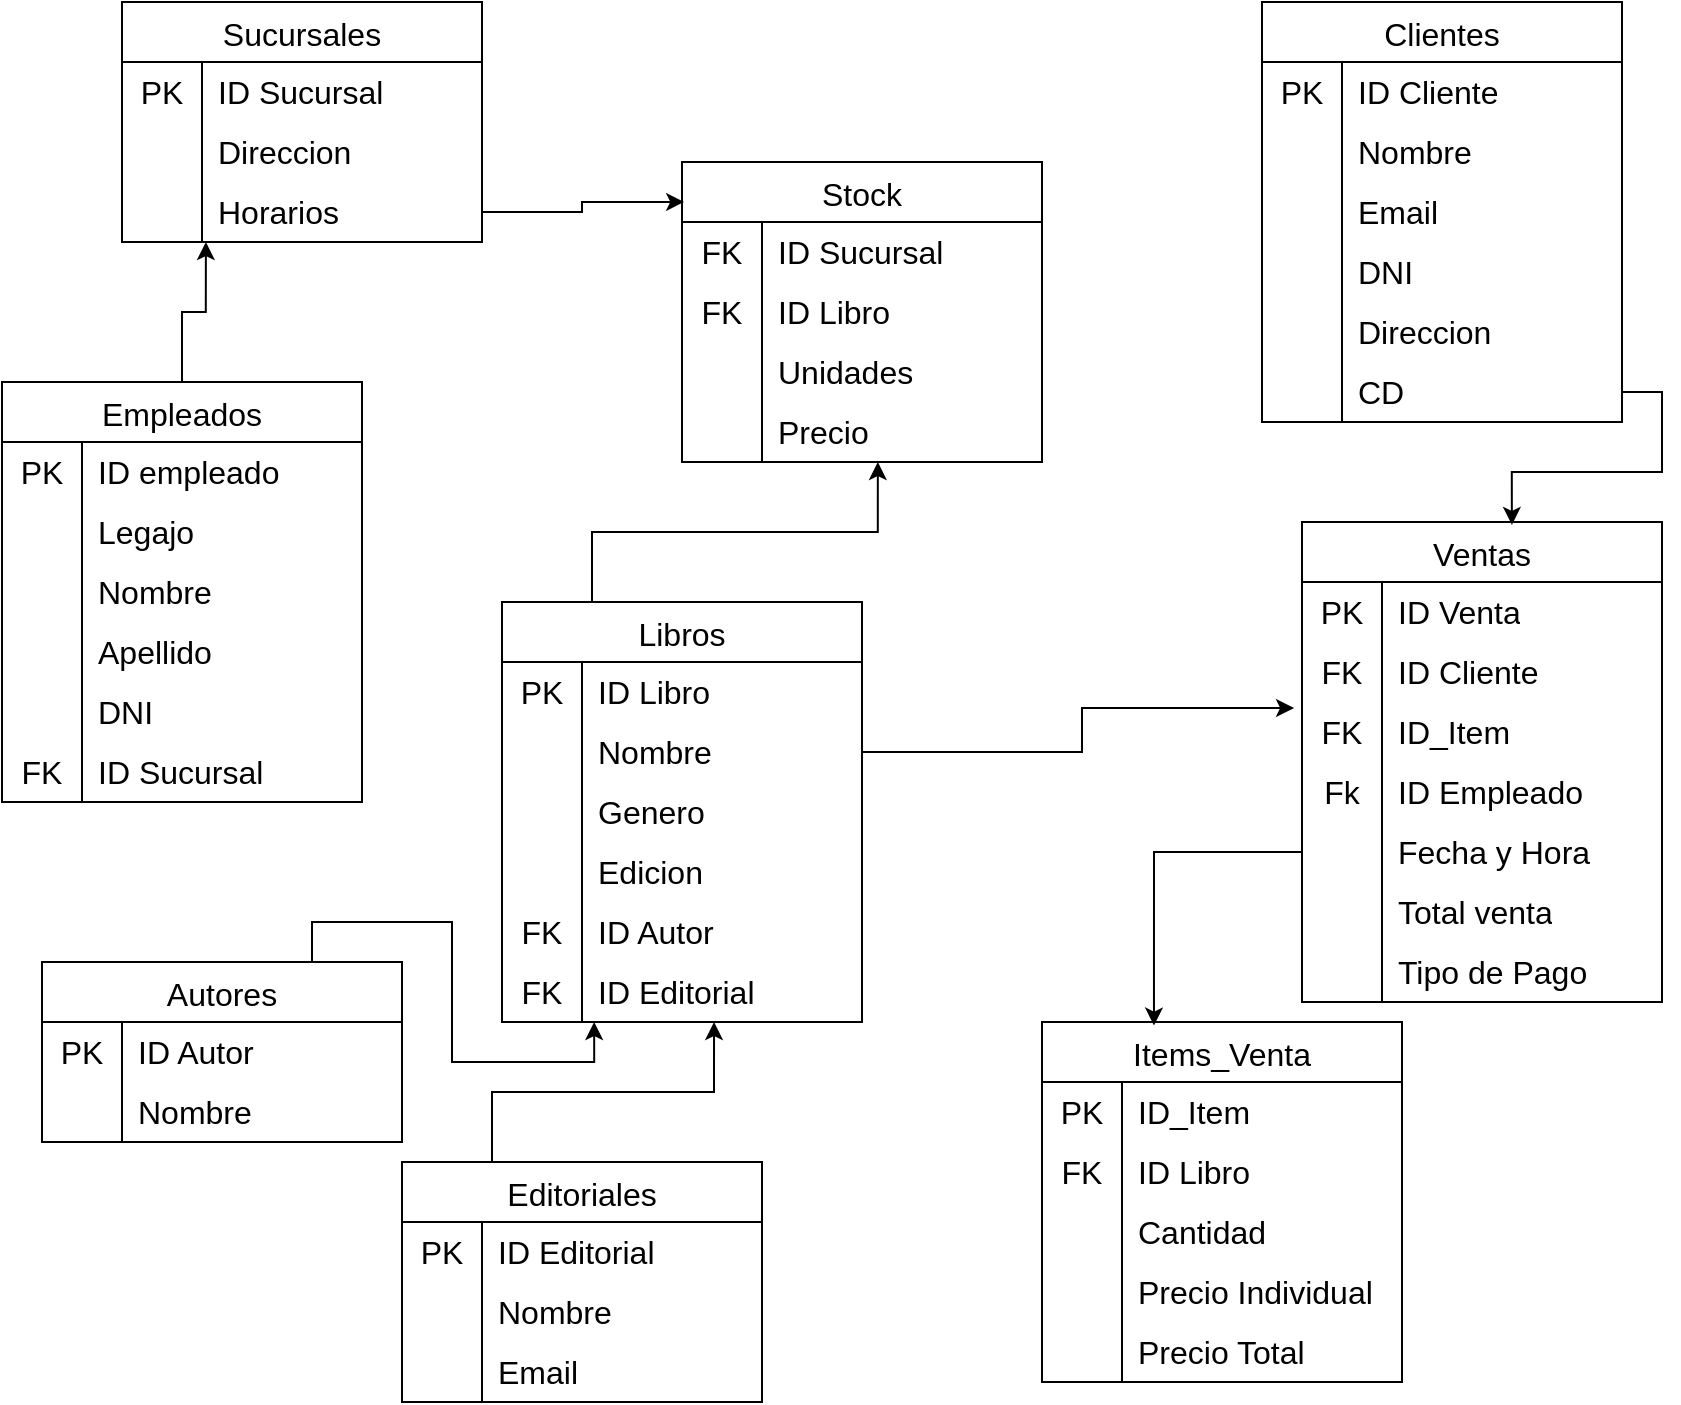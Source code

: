 <mxfile version="24.7.6">
  <diagram name="Page-1" id="b520641d-4fe3-3701-9064-5fc419738815">
    <mxGraphModel dx="1674" dy="780" grid="1" gridSize="10" guides="1" tooltips="1" connect="1" arrows="1" fold="1" page="1" pageScale="1" pageWidth="1100" pageHeight="850" background="none" math="0" shadow="0">
      <root>
        <mxCell id="0" />
        <mxCell id="1" parent="0" />
        <mxCell id="Os9z9U9OOhQdV9TGx-je-1" value="Sucursales" style="shape=table;startSize=30;container=1;collapsible=0;childLayout=tableLayout;fixedRows=1;rowLines=0;fontStyle=0;strokeColor=default;fontSize=16;" parent="1" vertex="1">
          <mxGeometry x="100" y="100" width="180" height="120" as="geometry" />
        </mxCell>
        <mxCell id="Os9z9U9OOhQdV9TGx-je-2" value="" style="shape=tableRow;horizontal=0;startSize=0;swimlaneHead=0;swimlaneBody=0;top=0;left=0;bottom=0;right=0;collapsible=0;dropTarget=0;fillColor=none;points=[[0,0.5],[1,0.5]];portConstraint=eastwest;strokeColor=inherit;fontSize=16;" parent="Os9z9U9OOhQdV9TGx-je-1" vertex="1">
          <mxGeometry y="30" width="180" height="30" as="geometry" />
        </mxCell>
        <mxCell id="Os9z9U9OOhQdV9TGx-je-3" value="PK" style="shape=partialRectangle;html=1;whiteSpace=wrap;connectable=0;fillColor=none;top=0;left=0;bottom=0;right=0;overflow=hidden;pointerEvents=1;strokeColor=inherit;fontSize=16;" parent="Os9z9U9OOhQdV9TGx-je-2" vertex="1">
          <mxGeometry width="40" height="30" as="geometry">
            <mxRectangle width="40" height="30" as="alternateBounds" />
          </mxGeometry>
        </mxCell>
        <mxCell id="Os9z9U9OOhQdV9TGx-je-4" value="ID Sucursal&lt;span style=&quot;white-space: pre;&quot;&gt;&#x9;&lt;/span&gt;" style="shape=partialRectangle;html=1;whiteSpace=wrap;connectable=0;fillColor=none;top=0;left=0;bottom=0;right=0;align=left;spacingLeft=6;overflow=hidden;strokeColor=inherit;fontSize=16;" parent="Os9z9U9OOhQdV9TGx-je-2" vertex="1">
          <mxGeometry x="40" width="140" height="30" as="geometry">
            <mxRectangle width="140" height="30" as="alternateBounds" />
          </mxGeometry>
        </mxCell>
        <mxCell id="Os9z9U9OOhQdV9TGx-je-5" value="" style="shape=tableRow;horizontal=0;startSize=0;swimlaneHead=0;swimlaneBody=0;top=0;left=0;bottom=0;right=0;collapsible=0;dropTarget=0;fillColor=none;points=[[0,0.5],[1,0.5]];portConstraint=eastwest;strokeColor=inherit;fontSize=16;" parent="Os9z9U9OOhQdV9TGx-je-1" vertex="1">
          <mxGeometry y="60" width="180" height="30" as="geometry" />
        </mxCell>
        <mxCell id="Os9z9U9OOhQdV9TGx-je-6" value="" style="shape=partialRectangle;html=1;whiteSpace=wrap;connectable=0;fillColor=none;top=0;left=0;bottom=0;right=0;overflow=hidden;strokeColor=inherit;fontSize=16;" parent="Os9z9U9OOhQdV9TGx-je-5" vertex="1">
          <mxGeometry width="40" height="30" as="geometry">
            <mxRectangle width="40" height="30" as="alternateBounds" />
          </mxGeometry>
        </mxCell>
        <mxCell id="Os9z9U9OOhQdV9TGx-je-7" value="Direccion&lt;span style=&quot;white-space: pre;&quot;&gt;&#x9;&lt;/span&gt;" style="shape=partialRectangle;html=1;whiteSpace=wrap;connectable=0;fillColor=none;top=0;left=0;bottom=0;right=0;align=left;spacingLeft=6;overflow=hidden;strokeColor=inherit;fontSize=16;" parent="Os9z9U9OOhQdV9TGx-je-5" vertex="1">
          <mxGeometry x="40" width="140" height="30" as="geometry">
            <mxRectangle width="140" height="30" as="alternateBounds" />
          </mxGeometry>
        </mxCell>
        <mxCell id="Os9z9U9OOhQdV9TGx-je-8" value="" style="shape=tableRow;horizontal=0;startSize=0;swimlaneHead=0;swimlaneBody=0;top=0;left=0;bottom=0;right=0;collapsible=0;dropTarget=0;fillColor=none;points=[[0,0.5],[1,0.5]];portConstraint=eastwest;strokeColor=inherit;fontSize=16;" parent="Os9z9U9OOhQdV9TGx-je-1" vertex="1">
          <mxGeometry y="90" width="180" height="30" as="geometry" />
        </mxCell>
        <mxCell id="Os9z9U9OOhQdV9TGx-je-9" value="" style="shape=partialRectangle;html=1;whiteSpace=wrap;connectable=0;fillColor=none;top=0;left=0;bottom=0;right=0;overflow=hidden;strokeColor=inherit;fontSize=16;" parent="Os9z9U9OOhQdV9TGx-je-8" vertex="1">
          <mxGeometry width="40" height="30" as="geometry">
            <mxRectangle width="40" height="30" as="alternateBounds" />
          </mxGeometry>
        </mxCell>
        <mxCell id="Os9z9U9OOhQdV9TGx-je-10" value="Horarios" style="shape=partialRectangle;html=1;whiteSpace=wrap;connectable=0;fillColor=none;top=0;left=0;bottom=0;right=0;align=left;spacingLeft=6;overflow=hidden;strokeColor=inherit;fontSize=16;" parent="Os9z9U9OOhQdV9TGx-je-8" vertex="1">
          <mxGeometry x="40" width="140" height="30" as="geometry">
            <mxRectangle width="140" height="30" as="alternateBounds" />
          </mxGeometry>
        </mxCell>
        <mxCell id="Os9z9U9OOhQdV9TGx-je-63" value="Empleados" style="shape=table;startSize=30;container=1;collapsible=0;childLayout=tableLayout;fixedRows=1;rowLines=0;fontStyle=0;strokeColor=default;fontSize=16;" parent="1" vertex="1">
          <mxGeometry x="40" y="290" width="180" height="210" as="geometry" />
        </mxCell>
        <mxCell id="Os9z9U9OOhQdV9TGx-je-64" value="" style="shape=tableRow;horizontal=0;startSize=0;swimlaneHead=0;swimlaneBody=0;top=0;left=0;bottom=0;right=0;collapsible=0;dropTarget=0;fillColor=none;points=[[0,0.5],[1,0.5]];portConstraint=eastwest;strokeColor=inherit;fontSize=16;" parent="Os9z9U9OOhQdV9TGx-je-63" vertex="1">
          <mxGeometry y="30" width="180" height="30" as="geometry" />
        </mxCell>
        <mxCell id="Os9z9U9OOhQdV9TGx-je-65" value="PK" style="shape=partialRectangle;html=1;whiteSpace=wrap;connectable=0;fillColor=none;top=0;left=0;bottom=0;right=0;overflow=hidden;pointerEvents=1;strokeColor=inherit;fontSize=16;" parent="Os9z9U9OOhQdV9TGx-je-64" vertex="1">
          <mxGeometry width="40" height="30" as="geometry">
            <mxRectangle width="40" height="30" as="alternateBounds" />
          </mxGeometry>
        </mxCell>
        <mxCell id="Os9z9U9OOhQdV9TGx-je-66" value="ID empleado" style="shape=partialRectangle;html=1;whiteSpace=wrap;connectable=0;fillColor=none;top=0;left=0;bottom=0;right=0;align=left;spacingLeft=6;overflow=hidden;strokeColor=inherit;fontSize=16;" parent="Os9z9U9OOhQdV9TGx-je-64" vertex="1">
          <mxGeometry x="40" width="140" height="30" as="geometry">
            <mxRectangle width="140" height="30" as="alternateBounds" />
          </mxGeometry>
        </mxCell>
        <mxCell id="Os9z9U9OOhQdV9TGx-je-67" value="" style="shape=tableRow;horizontal=0;startSize=0;swimlaneHead=0;swimlaneBody=0;top=0;left=0;bottom=0;right=0;collapsible=0;dropTarget=0;fillColor=none;points=[[0,0.5],[1,0.5]];portConstraint=eastwest;strokeColor=inherit;fontSize=16;" parent="Os9z9U9OOhQdV9TGx-je-63" vertex="1">
          <mxGeometry y="60" width="180" height="30" as="geometry" />
        </mxCell>
        <mxCell id="Os9z9U9OOhQdV9TGx-je-68" value="" style="shape=partialRectangle;html=1;whiteSpace=wrap;connectable=0;fillColor=none;top=0;left=0;bottom=0;right=0;overflow=hidden;strokeColor=inherit;fontSize=16;" parent="Os9z9U9OOhQdV9TGx-je-67" vertex="1">
          <mxGeometry width="40" height="30" as="geometry">
            <mxRectangle width="40" height="30" as="alternateBounds" />
          </mxGeometry>
        </mxCell>
        <mxCell id="Os9z9U9OOhQdV9TGx-je-69" value="Legajo&lt;span style=&quot;white-space: pre;&quot;&gt;&#x9;&lt;/span&gt;" style="shape=partialRectangle;html=1;whiteSpace=wrap;connectable=0;fillColor=none;top=0;left=0;bottom=0;right=0;align=left;spacingLeft=6;overflow=hidden;strokeColor=inherit;fontSize=16;" parent="Os9z9U9OOhQdV9TGx-je-67" vertex="1">
          <mxGeometry x="40" width="140" height="30" as="geometry">
            <mxRectangle width="140" height="30" as="alternateBounds" />
          </mxGeometry>
        </mxCell>
        <mxCell id="Os9z9U9OOhQdV9TGx-je-70" value="" style="shape=tableRow;horizontal=0;startSize=0;swimlaneHead=0;swimlaneBody=0;top=0;left=0;bottom=0;right=0;collapsible=0;dropTarget=0;fillColor=none;points=[[0,0.5],[1,0.5]];portConstraint=eastwest;strokeColor=inherit;fontSize=16;" parent="Os9z9U9OOhQdV9TGx-je-63" vertex="1">
          <mxGeometry y="90" width="180" height="30" as="geometry" />
        </mxCell>
        <mxCell id="Os9z9U9OOhQdV9TGx-je-71" value="" style="shape=partialRectangle;html=1;whiteSpace=wrap;connectable=0;fillColor=none;top=0;left=0;bottom=0;right=0;overflow=hidden;strokeColor=inherit;fontSize=16;" parent="Os9z9U9OOhQdV9TGx-je-70" vertex="1">
          <mxGeometry width="40" height="30" as="geometry">
            <mxRectangle width="40" height="30" as="alternateBounds" />
          </mxGeometry>
        </mxCell>
        <mxCell id="Os9z9U9OOhQdV9TGx-je-72" value="Nombre&amp;nbsp;" style="shape=partialRectangle;html=1;whiteSpace=wrap;connectable=0;fillColor=none;top=0;left=0;bottom=0;right=0;align=left;spacingLeft=6;overflow=hidden;strokeColor=inherit;fontSize=16;" parent="Os9z9U9OOhQdV9TGx-je-70" vertex="1">
          <mxGeometry x="40" width="140" height="30" as="geometry">
            <mxRectangle width="140" height="30" as="alternateBounds" />
          </mxGeometry>
        </mxCell>
        <mxCell id="Os9z9U9OOhQdV9TGx-je-73" value="" style="shape=tableRow;horizontal=0;startSize=0;swimlaneHead=0;swimlaneBody=0;top=0;left=0;bottom=0;right=0;collapsible=0;dropTarget=0;fillColor=none;points=[[0,0.5],[1,0.5]];portConstraint=eastwest;strokeColor=inherit;fontSize=16;" parent="Os9z9U9OOhQdV9TGx-je-63" vertex="1">
          <mxGeometry y="120" width="180" height="30" as="geometry" />
        </mxCell>
        <mxCell id="Os9z9U9OOhQdV9TGx-je-74" value="" style="shape=partialRectangle;html=1;whiteSpace=wrap;connectable=0;fillColor=none;top=0;left=0;bottom=0;right=0;overflow=hidden;strokeColor=inherit;fontSize=16;" parent="Os9z9U9OOhQdV9TGx-je-73" vertex="1">
          <mxGeometry width="40" height="30" as="geometry">
            <mxRectangle width="40" height="30" as="alternateBounds" />
          </mxGeometry>
        </mxCell>
        <mxCell id="Os9z9U9OOhQdV9TGx-je-75" value="Apellido" style="shape=partialRectangle;html=1;whiteSpace=wrap;connectable=0;fillColor=none;top=0;left=0;bottom=0;right=0;align=left;spacingLeft=6;overflow=hidden;strokeColor=inherit;fontSize=16;" parent="Os9z9U9OOhQdV9TGx-je-73" vertex="1">
          <mxGeometry x="40" width="140" height="30" as="geometry">
            <mxRectangle width="140" height="30" as="alternateBounds" />
          </mxGeometry>
        </mxCell>
        <mxCell id="Os9z9U9OOhQdV9TGx-je-76" value="" style="shape=tableRow;horizontal=0;startSize=0;swimlaneHead=0;swimlaneBody=0;top=0;left=0;bottom=0;right=0;collapsible=0;dropTarget=0;fillColor=none;points=[[0,0.5],[1,0.5]];portConstraint=eastwest;strokeColor=inherit;fontSize=16;" parent="Os9z9U9OOhQdV9TGx-je-63" vertex="1">
          <mxGeometry y="150" width="180" height="30" as="geometry" />
        </mxCell>
        <mxCell id="Os9z9U9OOhQdV9TGx-je-77" value="" style="shape=partialRectangle;html=1;whiteSpace=wrap;connectable=0;fillColor=none;top=0;left=0;bottom=0;right=0;overflow=hidden;strokeColor=inherit;fontSize=16;" parent="Os9z9U9OOhQdV9TGx-je-76" vertex="1">
          <mxGeometry width="40" height="30" as="geometry">
            <mxRectangle width="40" height="30" as="alternateBounds" />
          </mxGeometry>
        </mxCell>
        <mxCell id="Os9z9U9OOhQdV9TGx-je-78" value="DNI&lt;span style=&quot;white-space: pre;&quot;&gt;&#x9;&lt;/span&gt;" style="shape=partialRectangle;html=1;whiteSpace=wrap;connectable=0;fillColor=none;top=0;left=0;bottom=0;right=0;align=left;spacingLeft=6;overflow=hidden;strokeColor=inherit;fontSize=16;" parent="Os9z9U9OOhQdV9TGx-je-76" vertex="1">
          <mxGeometry x="40" width="140" height="30" as="geometry">
            <mxRectangle width="140" height="30" as="alternateBounds" />
          </mxGeometry>
        </mxCell>
        <mxCell id="Os9z9U9OOhQdV9TGx-je-79" value="" style="shape=tableRow;horizontal=0;startSize=0;swimlaneHead=0;swimlaneBody=0;top=0;left=0;bottom=0;right=0;collapsible=0;dropTarget=0;fillColor=none;points=[[0,0.5],[1,0.5]];portConstraint=eastwest;strokeColor=inherit;fontSize=16;" parent="Os9z9U9OOhQdV9TGx-je-63" vertex="1">
          <mxGeometry y="180" width="180" height="30" as="geometry" />
        </mxCell>
        <mxCell id="Os9z9U9OOhQdV9TGx-je-80" value="FK" style="shape=partialRectangle;html=1;whiteSpace=wrap;connectable=0;fillColor=none;top=0;left=0;bottom=0;right=0;overflow=hidden;strokeColor=inherit;fontSize=16;" parent="Os9z9U9OOhQdV9TGx-je-79" vertex="1">
          <mxGeometry width="40" height="30" as="geometry">
            <mxRectangle width="40" height="30" as="alternateBounds" />
          </mxGeometry>
        </mxCell>
        <mxCell id="Os9z9U9OOhQdV9TGx-je-81" value="ID Sucursal" style="shape=partialRectangle;html=1;whiteSpace=wrap;connectable=0;fillColor=none;top=0;left=0;bottom=0;right=0;align=left;spacingLeft=6;overflow=hidden;strokeColor=inherit;fontSize=16;" parent="Os9z9U9OOhQdV9TGx-je-79" vertex="1">
          <mxGeometry x="40" width="140" height="30" as="geometry">
            <mxRectangle width="140" height="30" as="alternateBounds" />
          </mxGeometry>
        </mxCell>
        <mxCell id="Os9z9U9OOhQdV9TGx-je-95" value="Libros" style="shape=table;startSize=30;container=1;collapsible=0;childLayout=tableLayout;fixedRows=1;rowLines=0;fontStyle=0;strokeColor=default;fontSize=16;" parent="1" vertex="1">
          <mxGeometry x="290" y="400" width="180" height="210" as="geometry" />
        </mxCell>
        <mxCell id="Os9z9U9OOhQdV9TGx-je-96" value="" style="shape=tableRow;horizontal=0;startSize=0;swimlaneHead=0;swimlaneBody=0;top=0;left=0;bottom=0;right=0;collapsible=0;dropTarget=0;fillColor=none;points=[[0,0.5],[1,0.5]];portConstraint=eastwest;strokeColor=inherit;fontSize=16;" parent="Os9z9U9OOhQdV9TGx-je-95" vertex="1">
          <mxGeometry y="30" width="180" height="30" as="geometry" />
        </mxCell>
        <mxCell id="Os9z9U9OOhQdV9TGx-je-97" value="PK" style="shape=partialRectangle;html=1;whiteSpace=wrap;connectable=0;fillColor=none;top=0;left=0;bottom=0;right=0;overflow=hidden;pointerEvents=1;strokeColor=inherit;fontSize=16;" parent="Os9z9U9OOhQdV9TGx-je-96" vertex="1">
          <mxGeometry width="40" height="30" as="geometry">
            <mxRectangle width="40" height="30" as="alternateBounds" />
          </mxGeometry>
        </mxCell>
        <mxCell id="Os9z9U9OOhQdV9TGx-je-98" value="ID Libro&lt;span style=&quot;white-space: pre;&quot;&gt;&#x9;&lt;/span&gt;" style="shape=partialRectangle;html=1;whiteSpace=wrap;connectable=0;fillColor=none;top=0;left=0;bottom=0;right=0;align=left;spacingLeft=6;overflow=hidden;strokeColor=inherit;fontSize=16;" parent="Os9z9U9OOhQdV9TGx-je-96" vertex="1">
          <mxGeometry x="40" width="140" height="30" as="geometry">
            <mxRectangle width="140" height="30" as="alternateBounds" />
          </mxGeometry>
        </mxCell>
        <mxCell id="Os9z9U9OOhQdV9TGx-je-99" value="" style="shape=tableRow;horizontal=0;startSize=0;swimlaneHead=0;swimlaneBody=0;top=0;left=0;bottom=0;right=0;collapsible=0;dropTarget=0;fillColor=none;points=[[0,0.5],[1,0.5]];portConstraint=eastwest;strokeColor=inherit;fontSize=16;" parent="Os9z9U9OOhQdV9TGx-je-95" vertex="1">
          <mxGeometry y="60" width="180" height="30" as="geometry" />
        </mxCell>
        <mxCell id="Os9z9U9OOhQdV9TGx-je-100" value="" style="shape=partialRectangle;html=1;whiteSpace=wrap;connectable=0;fillColor=none;top=0;left=0;bottom=0;right=0;overflow=hidden;strokeColor=inherit;fontSize=16;" parent="Os9z9U9OOhQdV9TGx-je-99" vertex="1">
          <mxGeometry width="40" height="30" as="geometry">
            <mxRectangle width="40" height="30" as="alternateBounds" />
          </mxGeometry>
        </mxCell>
        <mxCell id="Os9z9U9OOhQdV9TGx-je-101" value="Nombre" style="shape=partialRectangle;html=1;whiteSpace=wrap;connectable=0;fillColor=none;top=0;left=0;bottom=0;right=0;align=left;spacingLeft=6;overflow=hidden;strokeColor=inherit;fontSize=16;" parent="Os9z9U9OOhQdV9TGx-je-99" vertex="1">
          <mxGeometry x="40" width="140" height="30" as="geometry">
            <mxRectangle width="140" height="30" as="alternateBounds" />
          </mxGeometry>
        </mxCell>
        <mxCell id="Os9z9U9OOhQdV9TGx-je-102" value="" style="shape=tableRow;horizontal=0;startSize=0;swimlaneHead=0;swimlaneBody=0;top=0;left=0;bottom=0;right=0;collapsible=0;dropTarget=0;fillColor=none;points=[[0,0.5],[1,0.5]];portConstraint=eastwest;strokeColor=inherit;fontSize=16;" parent="Os9z9U9OOhQdV9TGx-je-95" vertex="1">
          <mxGeometry y="90" width="180" height="30" as="geometry" />
        </mxCell>
        <mxCell id="Os9z9U9OOhQdV9TGx-je-103" value="" style="shape=partialRectangle;html=1;whiteSpace=wrap;connectable=0;fillColor=none;top=0;left=0;bottom=0;right=0;overflow=hidden;strokeColor=inherit;fontSize=16;" parent="Os9z9U9OOhQdV9TGx-je-102" vertex="1">
          <mxGeometry width="40" height="30" as="geometry">
            <mxRectangle width="40" height="30" as="alternateBounds" />
          </mxGeometry>
        </mxCell>
        <mxCell id="Os9z9U9OOhQdV9TGx-je-104" value="Genero" style="shape=partialRectangle;html=1;whiteSpace=wrap;connectable=0;fillColor=none;top=0;left=0;bottom=0;right=0;align=left;spacingLeft=6;overflow=hidden;strokeColor=inherit;fontSize=16;" parent="Os9z9U9OOhQdV9TGx-je-102" vertex="1">
          <mxGeometry x="40" width="140" height="30" as="geometry">
            <mxRectangle width="140" height="30" as="alternateBounds" />
          </mxGeometry>
        </mxCell>
        <mxCell id="Os9z9U9OOhQdV9TGx-je-115" value="" style="shape=tableRow;horizontal=0;startSize=0;swimlaneHead=0;swimlaneBody=0;top=0;left=0;bottom=0;right=0;collapsible=0;dropTarget=0;fillColor=none;points=[[0,0.5],[1,0.5]];portConstraint=eastwest;strokeColor=inherit;fontSize=16;" parent="Os9z9U9OOhQdV9TGx-je-95" vertex="1">
          <mxGeometry y="120" width="180" height="30" as="geometry" />
        </mxCell>
        <mxCell id="Os9z9U9OOhQdV9TGx-je-116" value="" style="shape=partialRectangle;html=1;whiteSpace=wrap;connectable=0;fillColor=none;top=0;left=0;bottom=0;right=0;overflow=hidden;strokeColor=inherit;fontSize=16;" parent="Os9z9U9OOhQdV9TGx-je-115" vertex="1">
          <mxGeometry width="40" height="30" as="geometry">
            <mxRectangle width="40" height="30" as="alternateBounds" />
          </mxGeometry>
        </mxCell>
        <mxCell id="Os9z9U9OOhQdV9TGx-je-117" value="Edicion" style="shape=partialRectangle;html=1;whiteSpace=wrap;connectable=0;fillColor=none;top=0;left=0;bottom=0;right=0;align=left;spacingLeft=6;overflow=hidden;strokeColor=inherit;fontSize=16;" parent="Os9z9U9OOhQdV9TGx-je-115" vertex="1">
          <mxGeometry x="40" width="140" height="30" as="geometry">
            <mxRectangle width="140" height="30" as="alternateBounds" />
          </mxGeometry>
        </mxCell>
        <mxCell id="Os9z9U9OOhQdV9TGx-je-118" value="" style="shape=tableRow;horizontal=0;startSize=0;swimlaneHead=0;swimlaneBody=0;top=0;left=0;bottom=0;right=0;collapsible=0;dropTarget=0;fillColor=none;points=[[0,0.5],[1,0.5]];portConstraint=eastwest;strokeColor=inherit;fontSize=16;" parent="Os9z9U9OOhQdV9TGx-je-95" vertex="1">
          <mxGeometry y="150" width="180" height="30" as="geometry" />
        </mxCell>
        <mxCell id="Os9z9U9OOhQdV9TGx-je-119" value="FK" style="shape=partialRectangle;html=1;whiteSpace=wrap;connectable=0;fillColor=none;top=0;left=0;bottom=0;right=0;overflow=hidden;strokeColor=inherit;fontSize=16;" parent="Os9z9U9OOhQdV9TGx-je-118" vertex="1">
          <mxGeometry width="40" height="30" as="geometry">
            <mxRectangle width="40" height="30" as="alternateBounds" />
          </mxGeometry>
        </mxCell>
        <mxCell id="Os9z9U9OOhQdV9TGx-je-120" value="ID Autor" style="shape=partialRectangle;html=1;whiteSpace=wrap;connectable=0;fillColor=none;top=0;left=0;bottom=0;right=0;align=left;spacingLeft=6;overflow=hidden;strokeColor=inherit;fontSize=16;" parent="Os9z9U9OOhQdV9TGx-je-118" vertex="1">
          <mxGeometry x="40" width="140" height="30" as="geometry">
            <mxRectangle width="140" height="30" as="alternateBounds" />
          </mxGeometry>
        </mxCell>
        <mxCell id="Os9z9U9OOhQdV9TGx-je-121" value="" style="shape=tableRow;horizontal=0;startSize=0;swimlaneHead=0;swimlaneBody=0;top=0;left=0;bottom=0;right=0;collapsible=0;dropTarget=0;fillColor=none;points=[[0,0.5],[1,0.5]];portConstraint=eastwest;strokeColor=inherit;fontSize=16;" parent="Os9z9U9OOhQdV9TGx-je-95" vertex="1">
          <mxGeometry y="180" width="180" height="30" as="geometry" />
        </mxCell>
        <mxCell id="Os9z9U9OOhQdV9TGx-je-122" value="FK" style="shape=partialRectangle;html=1;whiteSpace=wrap;connectable=0;fillColor=none;top=0;left=0;bottom=0;right=0;overflow=hidden;strokeColor=inherit;fontSize=16;" parent="Os9z9U9OOhQdV9TGx-je-121" vertex="1">
          <mxGeometry width="40" height="30" as="geometry">
            <mxRectangle width="40" height="30" as="alternateBounds" />
          </mxGeometry>
        </mxCell>
        <mxCell id="Os9z9U9OOhQdV9TGx-je-123" value="ID Editorial" style="shape=partialRectangle;html=1;whiteSpace=wrap;connectable=0;fillColor=none;top=0;left=0;bottom=0;right=0;align=left;spacingLeft=6;overflow=hidden;strokeColor=inherit;fontSize=16;" parent="Os9z9U9OOhQdV9TGx-je-121" vertex="1">
          <mxGeometry x="40" width="140" height="30" as="geometry">
            <mxRectangle width="140" height="30" as="alternateBounds" />
          </mxGeometry>
        </mxCell>
        <mxCell id="Os9z9U9OOhQdV9TGx-je-124" value="Stock" style="shape=table;startSize=30;container=1;collapsible=0;childLayout=tableLayout;fixedRows=1;rowLines=0;fontStyle=0;strokeColor=default;fontSize=16;" parent="1" vertex="1">
          <mxGeometry x="380" y="180" width="180" height="150" as="geometry" />
        </mxCell>
        <mxCell id="Os9z9U9OOhQdV9TGx-je-125" value="" style="shape=tableRow;horizontal=0;startSize=0;swimlaneHead=0;swimlaneBody=0;top=0;left=0;bottom=0;right=0;collapsible=0;dropTarget=0;fillColor=none;points=[[0,0.5],[1,0.5]];portConstraint=eastwest;strokeColor=inherit;fontSize=16;" parent="Os9z9U9OOhQdV9TGx-je-124" vertex="1">
          <mxGeometry y="30" width="180" height="30" as="geometry" />
        </mxCell>
        <mxCell id="Os9z9U9OOhQdV9TGx-je-126" value="FK" style="shape=partialRectangle;html=1;whiteSpace=wrap;connectable=0;fillColor=none;top=0;left=0;bottom=0;right=0;overflow=hidden;pointerEvents=1;strokeColor=inherit;fontSize=16;" parent="Os9z9U9OOhQdV9TGx-je-125" vertex="1">
          <mxGeometry width="40" height="30" as="geometry">
            <mxRectangle width="40" height="30" as="alternateBounds" />
          </mxGeometry>
        </mxCell>
        <mxCell id="Os9z9U9OOhQdV9TGx-je-127" value="ID Sucursal" style="shape=partialRectangle;html=1;whiteSpace=wrap;connectable=0;fillColor=none;top=0;left=0;bottom=0;right=0;align=left;spacingLeft=6;overflow=hidden;strokeColor=inherit;fontSize=16;" parent="Os9z9U9OOhQdV9TGx-je-125" vertex="1">
          <mxGeometry x="40" width="140" height="30" as="geometry">
            <mxRectangle width="140" height="30" as="alternateBounds" />
          </mxGeometry>
        </mxCell>
        <mxCell id="Os9z9U9OOhQdV9TGx-je-128" value="" style="shape=tableRow;horizontal=0;startSize=0;swimlaneHead=0;swimlaneBody=0;top=0;left=0;bottom=0;right=0;collapsible=0;dropTarget=0;fillColor=none;points=[[0,0.5],[1,0.5]];portConstraint=eastwest;strokeColor=inherit;fontSize=16;" parent="Os9z9U9OOhQdV9TGx-je-124" vertex="1">
          <mxGeometry y="60" width="180" height="30" as="geometry" />
        </mxCell>
        <mxCell id="Os9z9U9OOhQdV9TGx-je-129" value="FK" style="shape=partialRectangle;html=1;whiteSpace=wrap;connectable=0;fillColor=none;top=0;left=0;bottom=0;right=0;overflow=hidden;strokeColor=inherit;fontSize=16;" parent="Os9z9U9OOhQdV9TGx-je-128" vertex="1">
          <mxGeometry width="40" height="30" as="geometry">
            <mxRectangle width="40" height="30" as="alternateBounds" />
          </mxGeometry>
        </mxCell>
        <mxCell id="Os9z9U9OOhQdV9TGx-je-130" value="ID Libro" style="shape=partialRectangle;html=1;whiteSpace=wrap;connectable=0;fillColor=none;top=0;left=0;bottom=0;right=0;align=left;spacingLeft=6;overflow=hidden;strokeColor=inherit;fontSize=16;" parent="Os9z9U9OOhQdV9TGx-je-128" vertex="1">
          <mxGeometry x="40" width="140" height="30" as="geometry">
            <mxRectangle width="140" height="30" as="alternateBounds" />
          </mxGeometry>
        </mxCell>
        <mxCell id="Os9z9U9OOhQdV9TGx-je-131" value="" style="shape=tableRow;horizontal=0;startSize=0;swimlaneHead=0;swimlaneBody=0;top=0;left=0;bottom=0;right=0;collapsible=0;dropTarget=0;fillColor=none;points=[[0,0.5],[1,0.5]];portConstraint=eastwest;strokeColor=inherit;fontSize=16;" parent="Os9z9U9OOhQdV9TGx-je-124" vertex="1">
          <mxGeometry y="90" width="180" height="30" as="geometry" />
        </mxCell>
        <mxCell id="Os9z9U9OOhQdV9TGx-je-132" value="" style="shape=partialRectangle;html=1;whiteSpace=wrap;connectable=0;fillColor=none;top=0;left=0;bottom=0;right=0;overflow=hidden;strokeColor=inherit;fontSize=16;" parent="Os9z9U9OOhQdV9TGx-je-131" vertex="1">
          <mxGeometry width="40" height="30" as="geometry">
            <mxRectangle width="40" height="30" as="alternateBounds" />
          </mxGeometry>
        </mxCell>
        <mxCell id="Os9z9U9OOhQdV9TGx-je-133" value="Unidades" style="shape=partialRectangle;html=1;whiteSpace=wrap;connectable=0;fillColor=none;top=0;left=0;bottom=0;right=0;align=left;spacingLeft=6;overflow=hidden;strokeColor=inherit;fontSize=16;" parent="Os9z9U9OOhQdV9TGx-je-131" vertex="1">
          <mxGeometry x="40" width="140" height="30" as="geometry">
            <mxRectangle width="140" height="30" as="alternateBounds" />
          </mxGeometry>
        </mxCell>
        <mxCell id="Os9z9U9OOhQdV9TGx-je-160" value="" style="shape=tableRow;horizontal=0;startSize=0;swimlaneHead=0;swimlaneBody=0;top=0;left=0;bottom=0;right=0;collapsible=0;dropTarget=0;fillColor=none;points=[[0,0.5],[1,0.5]];portConstraint=eastwest;strokeColor=inherit;fontSize=16;" parent="Os9z9U9OOhQdV9TGx-je-124" vertex="1">
          <mxGeometry y="120" width="180" height="30" as="geometry" />
        </mxCell>
        <mxCell id="Os9z9U9OOhQdV9TGx-je-161" value="" style="shape=partialRectangle;html=1;whiteSpace=wrap;connectable=0;fillColor=none;top=0;left=0;bottom=0;right=0;overflow=hidden;strokeColor=inherit;fontSize=16;" parent="Os9z9U9OOhQdV9TGx-je-160" vertex="1">
          <mxGeometry width="40" height="30" as="geometry">
            <mxRectangle width="40" height="30" as="alternateBounds" />
          </mxGeometry>
        </mxCell>
        <mxCell id="Os9z9U9OOhQdV9TGx-je-162" value="Precio" style="shape=partialRectangle;html=1;whiteSpace=wrap;connectable=0;fillColor=none;top=0;left=0;bottom=0;right=0;align=left;spacingLeft=6;overflow=hidden;strokeColor=inherit;fontSize=16;" parent="Os9z9U9OOhQdV9TGx-je-160" vertex="1">
          <mxGeometry x="40" width="140" height="30" as="geometry">
            <mxRectangle width="140" height="30" as="alternateBounds" />
          </mxGeometry>
        </mxCell>
        <mxCell id="Os9z9U9OOhQdV9TGx-je-245" style="edgeStyle=orthogonalEdgeStyle;rounded=0;orthogonalLoop=1;jettySize=auto;html=1;exitX=0.75;exitY=0;exitDx=0;exitDy=0;entryX=0.256;entryY=1;entryDx=0;entryDy=0;entryPerimeter=0;" parent="1" source="Os9z9U9OOhQdV9TGx-je-163" target="Os9z9U9OOhQdV9TGx-je-121" edge="1">
          <mxGeometry relative="1" as="geometry">
            <mxPoint x="460" y="630" as="targetPoint" />
          </mxGeometry>
        </mxCell>
        <mxCell id="Os9z9U9OOhQdV9TGx-je-163" value="Autores" style="shape=table;startSize=30;container=1;collapsible=0;childLayout=tableLayout;fixedRows=1;rowLines=0;fontStyle=0;strokeColor=default;fontSize=16;" parent="1" vertex="1">
          <mxGeometry x="60" y="580" width="180" height="90" as="geometry" />
        </mxCell>
        <mxCell id="Os9z9U9OOhQdV9TGx-je-164" value="" style="shape=tableRow;horizontal=0;startSize=0;swimlaneHead=0;swimlaneBody=0;top=0;left=0;bottom=0;right=0;collapsible=0;dropTarget=0;fillColor=none;points=[[0,0.5],[1,0.5]];portConstraint=eastwest;strokeColor=inherit;fontSize=16;" parent="Os9z9U9OOhQdV9TGx-je-163" vertex="1">
          <mxGeometry y="30" width="180" height="30" as="geometry" />
        </mxCell>
        <mxCell id="Os9z9U9OOhQdV9TGx-je-165" value="PK" style="shape=partialRectangle;html=1;whiteSpace=wrap;connectable=0;fillColor=none;top=0;left=0;bottom=0;right=0;overflow=hidden;pointerEvents=1;strokeColor=inherit;fontSize=16;" parent="Os9z9U9OOhQdV9TGx-je-164" vertex="1">
          <mxGeometry width="40" height="30" as="geometry">
            <mxRectangle width="40" height="30" as="alternateBounds" />
          </mxGeometry>
        </mxCell>
        <mxCell id="Os9z9U9OOhQdV9TGx-je-166" value="ID Autor" style="shape=partialRectangle;html=1;whiteSpace=wrap;connectable=0;fillColor=none;top=0;left=0;bottom=0;right=0;align=left;spacingLeft=6;overflow=hidden;strokeColor=inherit;fontSize=16;" parent="Os9z9U9OOhQdV9TGx-je-164" vertex="1">
          <mxGeometry x="40" width="140" height="30" as="geometry">
            <mxRectangle width="140" height="30" as="alternateBounds" />
          </mxGeometry>
        </mxCell>
        <mxCell id="Os9z9U9OOhQdV9TGx-je-167" value="" style="shape=tableRow;horizontal=0;startSize=0;swimlaneHead=0;swimlaneBody=0;top=0;left=0;bottom=0;right=0;collapsible=0;dropTarget=0;fillColor=none;points=[[0,0.5],[1,0.5]];portConstraint=eastwest;strokeColor=inherit;fontSize=16;" parent="Os9z9U9OOhQdV9TGx-je-163" vertex="1">
          <mxGeometry y="60" width="180" height="30" as="geometry" />
        </mxCell>
        <mxCell id="Os9z9U9OOhQdV9TGx-je-168" value="" style="shape=partialRectangle;html=1;whiteSpace=wrap;connectable=0;fillColor=none;top=0;left=0;bottom=0;right=0;overflow=hidden;strokeColor=inherit;fontSize=16;" parent="Os9z9U9OOhQdV9TGx-je-167" vertex="1">
          <mxGeometry width="40" height="30" as="geometry">
            <mxRectangle width="40" height="30" as="alternateBounds" />
          </mxGeometry>
        </mxCell>
        <mxCell id="Os9z9U9OOhQdV9TGx-je-169" value="Nombre" style="shape=partialRectangle;html=1;whiteSpace=wrap;connectable=0;fillColor=none;top=0;left=0;bottom=0;right=0;align=left;spacingLeft=6;overflow=hidden;strokeColor=inherit;fontSize=16;" parent="Os9z9U9OOhQdV9TGx-je-167" vertex="1">
          <mxGeometry x="40" width="140" height="30" as="geometry">
            <mxRectangle width="140" height="30" as="alternateBounds" />
          </mxGeometry>
        </mxCell>
        <mxCell id="Os9z9U9OOhQdV9TGx-je-246" style="edgeStyle=orthogonalEdgeStyle;rounded=0;orthogonalLoop=1;jettySize=auto;html=1;exitX=0.25;exitY=0;exitDx=0;exitDy=0;entryX=0.589;entryY=1;entryDx=0;entryDy=0;entryPerimeter=0;" parent="1" source="Os9z9U9OOhQdV9TGx-je-174" target="Os9z9U9OOhQdV9TGx-je-121" edge="1">
          <mxGeometry relative="1" as="geometry">
            <mxPoint x="540" y="630" as="targetPoint" />
          </mxGeometry>
        </mxCell>
        <mxCell id="Os9z9U9OOhQdV9TGx-je-174" value="Editoriales" style="shape=table;startSize=30;container=1;collapsible=0;childLayout=tableLayout;fixedRows=1;rowLines=0;fontStyle=0;strokeColor=default;fontSize=16;" parent="1" vertex="1">
          <mxGeometry x="240" y="680" width="180" height="120" as="geometry" />
        </mxCell>
        <mxCell id="Os9z9U9OOhQdV9TGx-je-175" value="" style="shape=tableRow;horizontal=0;startSize=0;swimlaneHead=0;swimlaneBody=0;top=0;left=0;bottom=0;right=0;collapsible=0;dropTarget=0;fillColor=none;points=[[0,0.5],[1,0.5]];portConstraint=eastwest;strokeColor=inherit;fontSize=16;" parent="Os9z9U9OOhQdV9TGx-je-174" vertex="1">
          <mxGeometry y="30" width="180" height="30" as="geometry" />
        </mxCell>
        <mxCell id="Os9z9U9OOhQdV9TGx-je-176" value="PK" style="shape=partialRectangle;html=1;whiteSpace=wrap;connectable=0;fillColor=none;top=0;left=0;bottom=0;right=0;overflow=hidden;pointerEvents=1;strokeColor=inherit;fontSize=16;" parent="Os9z9U9OOhQdV9TGx-je-175" vertex="1">
          <mxGeometry width="40" height="30" as="geometry">
            <mxRectangle width="40" height="30" as="alternateBounds" />
          </mxGeometry>
        </mxCell>
        <mxCell id="Os9z9U9OOhQdV9TGx-je-177" value="ID Editorial" style="shape=partialRectangle;html=1;whiteSpace=wrap;connectable=0;fillColor=none;top=0;left=0;bottom=0;right=0;align=left;spacingLeft=6;overflow=hidden;strokeColor=inherit;fontSize=16;" parent="Os9z9U9OOhQdV9TGx-je-175" vertex="1">
          <mxGeometry x="40" width="140" height="30" as="geometry">
            <mxRectangle width="140" height="30" as="alternateBounds" />
          </mxGeometry>
        </mxCell>
        <mxCell id="Os9z9U9OOhQdV9TGx-je-178" value="" style="shape=tableRow;horizontal=0;startSize=0;swimlaneHead=0;swimlaneBody=0;top=0;left=0;bottom=0;right=0;collapsible=0;dropTarget=0;fillColor=none;points=[[0,0.5],[1,0.5]];portConstraint=eastwest;strokeColor=inherit;fontSize=16;" parent="Os9z9U9OOhQdV9TGx-je-174" vertex="1">
          <mxGeometry y="60" width="180" height="30" as="geometry" />
        </mxCell>
        <mxCell id="Os9z9U9OOhQdV9TGx-je-179" value="" style="shape=partialRectangle;html=1;whiteSpace=wrap;connectable=0;fillColor=none;top=0;left=0;bottom=0;right=0;overflow=hidden;strokeColor=inherit;fontSize=16;" parent="Os9z9U9OOhQdV9TGx-je-178" vertex="1">
          <mxGeometry width="40" height="30" as="geometry">
            <mxRectangle width="40" height="30" as="alternateBounds" />
          </mxGeometry>
        </mxCell>
        <mxCell id="Os9z9U9OOhQdV9TGx-je-180" value="Nombre" style="shape=partialRectangle;html=1;whiteSpace=wrap;connectable=0;fillColor=none;top=0;left=0;bottom=0;right=0;align=left;spacingLeft=6;overflow=hidden;strokeColor=inherit;fontSize=16;" parent="Os9z9U9OOhQdV9TGx-je-178" vertex="1">
          <mxGeometry x="40" width="140" height="30" as="geometry">
            <mxRectangle width="140" height="30" as="alternateBounds" />
          </mxGeometry>
        </mxCell>
        <mxCell id="Os9z9U9OOhQdV9TGx-je-181" value="" style="shape=tableRow;horizontal=0;startSize=0;swimlaneHead=0;swimlaneBody=0;top=0;left=0;bottom=0;right=0;collapsible=0;dropTarget=0;fillColor=none;points=[[0,0.5],[1,0.5]];portConstraint=eastwest;strokeColor=inherit;fontSize=16;" parent="Os9z9U9OOhQdV9TGx-je-174" vertex="1">
          <mxGeometry y="90" width="180" height="30" as="geometry" />
        </mxCell>
        <mxCell id="Os9z9U9OOhQdV9TGx-je-182" value="" style="shape=partialRectangle;html=1;whiteSpace=wrap;connectable=0;fillColor=none;top=0;left=0;bottom=0;right=0;overflow=hidden;strokeColor=inherit;fontSize=16;" parent="Os9z9U9OOhQdV9TGx-je-181" vertex="1">
          <mxGeometry width="40" height="30" as="geometry">
            <mxRectangle width="40" height="30" as="alternateBounds" />
          </mxGeometry>
        </mxCell>
        <mxCell id="Os9z9U9OOhQdV9TGx-je-183" value="Email" style="shape=partialRectangle;html=1;whiteSpace=wrap;connectable=0;fillColor=none;top=0;left=0;bottom=0;right=0;align=left;spacingLeft=6;overflow=hidden;strokeColor=inherit;fontSize=16;" parent="Os9z9U9OOhQdV9TGx-je-181" vertex="1">
          <mxGeometry x="40" width="140" height="30" as="geometry">
            <mxRectangle width="140" height="30" as="alternateBounds" />
          </mxGeometry>
        </mxCell>
        <mxCell id="Os9z9U9OOhQdV9TGx-je-187" value="Clientes" style="shape=table;startSize=30;container=1;collapsible=0;childLayout=tableLayout;fixedRows=1;rowLines=0;fontStyle=0;strokeColor=default;fontSize=16;" parent="1" vertex="1">
          <mxGeometry x="670" y="100" width="180" height="210" as="geometry" />
        </mxCell>
        <mxCell id="Os9z9U9OOhQdV9TGx-je-188" value="" style="shape=tableRow;horizontal=0;startSize=0;swimlaneHead=0;swimlaneBody=0;top=0;left=0;bottom=0;right=0;collapsible=0;dropTarget=0;fillColor=none;points=[[0,0.5],[1,0.5]];portConstraint=eastwest;strokeColor=inherit;fontSize=16;" parent="Os9z9U9OOhQdV9TGx-je-187" vertex="1">
          <mxGeometry y="30" width="180" height="30" as="geometry" />
        </mxCell>
        <mxCell id="Os9z9U9OOhQdV9TGx-je-189" value="PK" style="shape=partialRectangle;html=1;whiteSpace=wrap;connectable=0;fillColor=none;top=0;left=0;bottom=0;right=0;overflow=hidden;pointerEvents=1;strokeColor=inherit;fontSize=16;" parent="Os9z9U9OOhQdV9TGx-je-188" vertex="1">
          <mxGeometry width="40" height="30" as="geometry">
            <mxRectangle width="40" height="30" as="alternateBounds" />
          </mxGeometry>
        </mxCell>
        <mxCell id="Os9z9U9OOhQdV9TGx-je-190" value="ID Cliente" style="shape=partialRectangle;html=1;whiteSpace=wrap;connectable=0;fillColor=none;top=0;left=0;bottom=0;right=0;align=left;spacingLeft=6;overflow=hidden;strokeColor=inherit;fontSize=16;" parent="Os9z9U9OOhQdV9TGx-je-188" vertex="1">
          <mxGeometry x="40" width="140" height="30" as="geometry">
            <mxRectangle width="140" height="30" as="alternateBounds" />
          </mxGeometry>
        </mxCell>
        <mxCell id="Os9z9U9OOhQdV9TGx-je-191" value="" style="shape=tableRow;horizontal=0;startSize=0;swimlaneHead=0;swimlaneBody=0;top=0;left=0;bottom=0;right=0;collapsible=0;dropTarget=0;fillColor=none;points=[[0,0.5],[1,0.5]];portConstraint=eastwest;strokeColor=inherit;fontSize=16;" parent="Os9z9U9OOhQdV9TGx-je-187" vertex="1">
          <mxGeometry y="60" width="180" height="30" as="geometry" />
        </mxCell>
        <mxCell id="Os9z9U9OOhQdV9TGx-je-192" value="" style="shape=partialRectangle;html=1;whiteSpace=wrap;connectable=0;fillColor=none;top=0;left=0;bottom=0;right=0;overflow=hidden;strokeColor=inherit;fontSize=16;" parent="Os9z9U9OOhQdV9TGx-je-191" vertex="1">
          <mxGeometry width="40" height="30" as="geometry">
            <mxRectangle width="40" height="30" as="alternateBounds" />
          </mxGeometry>
        </mxCell>
        <mxCell id="Os9z9U9OOhQdV9TGx-je-193" value="Nombre" style="shape=partialRectangle;html=1;whiteSpace=wrap;connectable=0;fillColor=none;top=0;left=0;bottom=0;right=0;align=left;spacingLeft=6;overflow=hidden;strokeColor=inherit;fontSize=16;" parent="Os9z9U9OOhQdV9TGx-je-191" vertex="1">
          <mxGeometry x="40" width="140" height="30" as="geometry">
            <mxRectangle width="140" height="30" as="alternateBounds" />
          </mxGeometry>
        </mxCell>
        <mxCell id="Os9z9U9OOhQdV9TGx-je-194" value="" style="shape=tableRow;horizontal=0;startSize=0;swimlaneHead=0;swimlaneBody=0;top=0;left=0;bottom=0;right=0;collapsible=0;dropTarget=0;fillColor=none;points=[[0,0.5],[1,0.5]];portConstraint=eastwest;strokeColor=inherit;fontSize=16;" parent="Os9z9U9OOhQdV9TGx-je-187" vertex="1">
          <mxGeometry y="90" width="180" height="30" as="geometry" />
        </mxCell>
        <mxCell id="Os9z9U9OOhQdV9TGx-je-195" value="" style="shape=partialRectangle;html=1;whiteSpace=wrap;connectable=0;fillColor=none;top=0;left=0;bottom=0;right=0;overflow=hidden;strokeColor=inherit;fontSize=16;" parent="Os9z9U9OOhQdV9TGx-je-194" vertex="1">
          <mxGeometry width="40" height="30" as="geometry">
            <mxRectangle width="40" height="30" as="alternateBounds" />
          </mxGeometry>
        </mxCell>
        <mxCell id="Os9z9U9OOhQdV9TGx-je-196" value="Email" style="shape=partialRectangle;html=1;whiteSpace=wrap;connectable=0;fillColor=none;top=0;left=0;bottom=0;right=0;align=left;spacingLeft=6;overflow=hidden;strokeColor=inherit;fontSize=16;" parent="Os9z9U9OOhQdV9TGx-je-194" vertex="1">
          <mxGeometry x="40" width="140" height="30" as="geometry">
            <mxRectangle width="140" height="30" as="alternateBounds" />
          </mxGeometry>
        </mxCell>
        <mxCell id="Os9z9U9OOhQdV9TGx-je-197" value="" style="shape=tableRow;horizontal=0;startSize=0;swimlaneHead=0;swimlaneBody=0;top=0;left=0;bottom=0;right=0;collapsible=0;dropTarget=0;fillColor=none;points=[[0,0.5],[1,0.5]];portConstraint=eastwest;strokeColor=inherit;fontSize=16;" parent="Os9z9U9OOhQdV9TGx-je-187" vertex="1">
          <mxGeometry y="120" width="180" height="30" as="geometry" />
        </mxCell>
        <mxCell id="Os9z9U9OOhQdV9TGx-je-198" value="" style="shape=partialRectangle;html=1;whiteSpace=wrap;connectable=0;fillColor=none;top=0;left=0;bottom=0;right=0;overflow=hidden;strokeColor=inherit;fontSize=16;" parent="Os9z9U9OOhQdV9TGx-je-197" vertex="1">
          <mxGeometry width="40" height="30" as="geometry">
            <mxRectangle width="40" height="30" as="alternateBounds" />
          </mxGeometry>
        </mxCell>
        <mxCell id="Os9z9U9OOhQdV9TGx-je-199" value="DNI" style="shape=partialRectangle;html=1;whiteSpace=wrap;connectable=0;fillColor=none;top=0;left=0;bottom=0;right=0;align=left;spacingLeft=6;overflow=hidden;strokeColor=inherit;fontSize=16;" parent="Os9z9U9OOhQdV9TGx-je-197" vertex="1">
          <mxGeometry x="40" width="140" height="30" as="geometry">
            <mxRectangle width="140" height="30" as="alternateBounds" />
          </mxGeometry>
        </mxCell>
        <mxCell id="Os9z9U9OOhQdV9TGx-je-200" value="" style="shape=tableRow;horizontal=0;startSize=0;swimlaneHead=0;swimlaneBody=0;top=0;left=0;bottom=0;right=0;collapsible=0;dropTarget=0;fillColor=none;points=[[0,0.5],[1,0.5]];portConstraint=eastwest;strokeColor=inherit;fontSize=16;" parent="Os9z9U9OOhQdV9TGx-je-187" vertex="1">
          <mxGeometry y="150" width="180" height="30" as="geometry" />
        </mxCell>
        <mxCell id="Os9z9U9OOhQdV9TGx-je-201" value="" style="shape=partialRectangle;html=1;whiteSpace=wrap;connectable=0;fillColor=none;top=0;left=0;bottom=0;right=0;overflow=hidden;strokeColor=inherit;fontSize=16;" parent="Os9z9U9OOhQdV9TGx-je-200" vertex="1">
          <mxGeometry width="40" height="30" as="geometry">
            <mxRectangle width="40" height="30" as="alternateBounds" />
          </mxGeometry>
        </mxCell>
        <mxCell id="Os9z9U9OOhQdV9TGx-je-202" value="Direccion" style="shape=partialRectangle;html=1;whiteSpace=wrap;connectable=0;fillColor=none;top=0;left=0;bottom=0;right=0;align=left;spacingLeft=6;overflow=hidden;strokeColor=inherit;fontSize=16;" parent="Os9z9U9OOhQdV9TGx-je-200" vertex="1">
          <mxGeometry x="40" width="140" height="30" as="geometry">
            <mxRectangle width="140" height="30" as="alternateBounds" />
          </mxGeometry>
        </mxCell>
        <mxCell id="Os9z9U9OOhQdV9TGx-je-203" value="" style="shape=tableRow;horizontal=0;startSize=0;swimlaneHead=0;swimlaneBody=0;top=0;left=0;bottom=0;right=0;collapsible=0;dropTarget=0;fillColor=none;points=[[0,0.5],[1,0.5]];portConstraint=eastwest;strokeColor=inherit;fontSize=16;" parent="Os9z9U9OOhQdV9TGx-je-187" vertex="1">
          <mxGeometry y="180" width="180" height="30" as="geometry" />
        </mxCell>
        <mxCell id="Os9z9U9OOhQdV9TGx-je-204" value="" style="shape=partialRectangle;html=1;whiteSpace=wrap;connectable=0;fillColor=none;top=0;left=0;bottom=0;right=0;overflow=hidden;strokeColor=inherit;fontSize=16;" parent="Os9z9U9OOhQdV9TGx-je-203" vertex="1">
          <mxGeometry width="40" height="30" as="geometry">
            <mxRectangle width="40" height="30" as="alternateBounds" />
          </mxGeometry>
        </mxCell>
        <mxCell id="Os9z9U9OOhQdV9TGx-je-205" value="CD" style="shape=partialRectangle;html=1;whiteSpace=wrap;connectable=0;fillColor=none;top=0;left=0;bottom=0;right=0;align=left;spacingLeft=6;overflow=hidden;strokeColor=inherit;fontSize=16;" parent="Os9z9U9OOhQdV9TGx-je-203" vertex="1">
          <mxGeometry x="40" width="140" height="30" as="geometry">
            <mxRectangle width="140" height="30" as="alternateBounds" />
          </mxGeometry>
        </mxCell>
        <mxCell id="Os9z9U9OOhQdV9TGx-je-206" value="Ventas" style="shape=table;startSize=30;container=1;collapsible=0;childLayout=tableLayout;fixedRows=1;rowLines=0;fontStyle=0;strokeColor=default;fontSize=16;" parent="1" vertex="1">
          <mxGeometry x="690" y="360" width="180" height="240" as="geometry" />
        </mxCell>
        <mxCell id="Os9z9U9OOhQdV9TGx-je-207" value="" style="shape=tableRow;horizontal=0;startSize=0;swimlaneHead=0;swimlaneBody=0;top=0;left=0;bottom=0;right=0;collapsible=0;dropTarget=0;fillColor=none;points=[[0,0.5],[1,0.5]];portConstraint=eastwest;strokeColor=inherit;fontSize=16;" parent="Os9z9U9OOhQdV9TGx-je-206" vertex="1">
          <mxGeometry y="30" width="180" height="30" as="geometry" />
        </mxCell>
        <mxCell id="Os9z9U9OOhQdV9TGx-je-208" value="PK" style="shape=partialRectangle;html=1;whiteSpace=wrap;connectable=0;fillColor=none;top=0;left=0;bottom=0;right=0;overflow=hidden;pointerEvents=1;strokeColor=inherit;fontSize=16;" parent="Os9z9U9OOhQdV9TGx-je-207" vertex="1">
          <mxGeometry width="40" height="30" as="geometry">
            <mxRectangle width="40" height="30" as="alternateBounds" />
          </mxGeometry>
        </mxCell>
        <mxCell id="Os9z9U9OOhQdV9TGx-je-209" value="ID Venta" style="shape=partialRectangle;html=1;whiteSpace=wrap;connectable=0;fillColor=none;top=0;left=0;bottom=0;right=0;align=left;spacingLeft=6;overflow=hidden;strokeColor=inherit;fontSize=16;" parent="Os9z9U9OOhQdV9TGx-je-207" vertex="1">
          <mxGeometry x="40" width="140" height="30" as="geometry">
            <mxRectangle width="140" height="30" as="alternateBounds" />
          </mxGeometry>
        </mxCell>
        <mxCell id="Os9z9U9OOhQdV9TGx-je-210" value="" style="shape=tableRow;horizontal=0;startSize=0;swimlaneHead=0;swimlaneBody=0;top=0;left=0;bottom=0;right=0;collapsible=0;dropTarget=0;fillColor=none;points=[[0,0.5],[1,0.5]];portConstraint=eastwest;strokeColor=inherit;fontSize=16;" parent="Os9z9U9OOhQdV9TGx-je-206" vertex="1">
          <mxGeometry y="60" width="180" height="30" as="geometry" />
        </mxCell>
        <mxCell id="Os9z9U9OOhQdV9TGx-je-211" value="FK" style="shape=partialRectangle;html=1;whiteSpace=wrap;connectable=0;fillColor=none;top=0;left=0;bottom=0;right=0;overflow=hidden;strokeColor=inherit;fontSize=16;" parent="Os9z9U9OOhQdV9TGx-je-210" vertex="1">
          <mxGeometry width="40" height="30" as="geometry">
            <mxRectangle width="40" height="30" as="alternateBounds" />
          </mxGeometry>
        </mxCell>
        <mxCell id="Os9z9U9OOhQdV9TGx-je-212" value="ID Cliente" style="shape=partialRectangle;html=1;whiteSpace=wrap;connectable=0;fillColor=none;top=0;left=0;bottom=0;right=0;align=left;spacingLeft=6;overflow=hidden;strokeColor=inherit;fontSize=16;" parent="Os9z9U9OOhQdV9TGx-je-210" vertex="1">
          <mxGeometry x="40" width="140" height="30" as="geometry">
            <mxRectangle width="140" height="30" as="alternateBounds" />
          </mxGeometry>
        </mxCell>
        <mxCell id="Os9z9U9OOhQdV9TGx-je-213" value="" style="shape=tableRow;horizontal=0;startSize=0;swimlaneHead=0;swimlaneBody=0;top=0;left=0;bottom=0;right=0;collapsible=0;dropTarget=0;fillColor=none;points=[[0,0.5],[1,0.5]];portConstraint=eastwest;strokeColor=inherit;fontSize=16;" parent="Os9z9U9OOhQdV9TGx-je-206" vertex="1">
          <mxGeometry y="90" width="180" height="30" as="geometry" />
        </mxCell>
        <mxCell id="Os9z9U9OOhQdV9TGx-je-214" value="FK" style="shape=partialRectangle;html=1;whiteSpace=wrap;connectable=0;fillColor=none;top=0;left=0;bottom=0;right=0;overflow=hidden;strokeColor=inherit;fontSize=16;" parent="Os9z9U9OOhQdV9TGx-je-213" vertex="1">
          <mxGeometry width="40" height="30" as="geometry">
            <mxRectangle width="40" height="30" as="alternateBounds" />
          </mxGeometry>
        </mxCell>
        <mxCell id="Os9z9U9OOhQdV9TGx-je-215" value="ID_Item" style="shape=partialRectangle;html=1;whiteSpace=wrap;connectable=0;fillColor=none;top=0;left=0;bottom=0;right=0;align=left;spacingLeft=6;overflow=hidden;strokeColor=inherit;fontSize=16;" parent="Os9z9U9OOhQdV9TGx-je-213" vertex="1">
          <mxGeometry x="40" width="140" height="30" as="geometry">
            <mxRectangle width="140" height="30" as="alternateBounds" />
          </mxGeometry>
        </mxCell>
        <mxCell id="Os9z9U9OOhQdV9TGx-je-226" value="" style="shape=tableRow;horizontal=0;startSize=0;swimlaneHead=0;swimlaneBody=0;top=0;left=0;bottom=0;right=0;collapsible=0;dropTarget=0;fillColor=none;points=[[0,0.5],[1,0.5]];portConstraint=eastwest;strokeColor=inherit;fontSize=16;" parent="Os9z9U9OOhQdV9TGx-je-206" vertex="1">
          <mxGeometry y="120" width="180" height="30" as="geometry" />
        </mxCell>
        <mxCell id="Os9z9U9OOhQdV9TGx-je-227" value="Fk" style="shape=partialRectangle;html=1;whiteSpace=wrap;connectable=0;fillColor=none;top=0;left=0;bottom=0;right=0;overflow=hidden;strokeColor=inherit;fontSize=16;" parent="Os9z9U9OOhQdV9TGx-je-226" vertex="1">
          <mxGeometry width="40" height="30" as="geometry">
            <mxRectangle width="40" height="30" as="alternateBounds" />
          </mxGeometry>
        </mxCell>
        <mxCell id="Os9z9U9OOhQdV9TGx-je-228" value="ID Empleado" style="shape=partialRectangle;html=1;whiteSpace=wrap;connectable=0;fillColor=none;top=0;left=0;bottom=0;right=0;align=left;spacingLeft=6;overflow=hidden;strokeColor=inherit;fontSize=16;" parent="Os9z9U9OOhQdV9TGx-je-226" vertex="1">
          <mxGeometry x="40" width="140" height="30" as="geometry">
            <mxRectangle width="140" height="30" as="alternateBounds" />
          </mxGeometry>
        </mxCell>
        <mxCell id="Os9z9U9OOhQdV9TGx-je-242" value="" style="shape=tableRow;horizontal=0;startSize=0;swimlaneHead=0;swimlaneBody=0;top=0;left=0;bottom=0;right=0;collapsible=0;dropTarget=0;fillColor=none;points=[[0,0.5],[1,0.5]];portConstraint=eastwest;strokeColor=inherit;fontSize=16;" parent="Os9z9U9OOhQdV9TGx-je-206" vertex="1">
          <mxGeometry y="150" width="180" height="30" as="geometry" />
        </mxCell>
        <mxCell id="Os9z9U9OOhQdV9TGx-je-243" value="" style="shape=partialRectangle;html=1;whiteSpace=wrap;connectable=0;fillColor=none;top=0;left=0;bottom=0;right=0;overflow=hidden;strokeColor=inherit;fontSize=16;" parent="Os9z9U9OOhQdV9TGx-je-242" vertex="1">
          <mxGeometry width="40" height="30" as="geometry">
            <mxRectangle width="40" height="30" as="alternateBounds" />
          </mxGeometry>
        </mxCell>
        <mxCell id="Os9z9U9OOhQdV9TGx-je-244" value="Fecha y Hora" style="shape=partialRectangle;html=1;whiteSpace=wrap;connectable=0;fillColor=none;top=0;left=0;bottom=0;right=0;align=left;spacingLeft=6;overflow=hidden;strokeColor=inherit;fontSize=16;" parent="Os9z9U9OOhQdV9TGx-je-242" vertex="1">
          <mxGeometry x="40" width="140" height="30" as="geometry">
            <mxRectangle width="140" height="30" as="alternateBounds" />
          </mxGeometry>
        </mxCell>
        <mxCell id="uLlND0XbMs6La3f7QfLL-21" value="" style="shape=tableRow;horizontal=0;startSize=0;swimlaneHead=0;swimlaneBody=0;top=0;left=0;bottom=0;right=0;collapsible=0;dropTarget=0;fillColor=none;points=[[0,0.5],[1,0.5]];portConstraint=eastwest;strokeColor=inherit;fontSize=16;" parent="Os9z9U9OOhQdV9TGx-je-206" vertex="1">
          <mxGeometry y="180" width="180" height="30" as="geometry" />
        </mxCell>
        <mxCell id="uLlND0XbMs6La3f7QfLL-22" value="" style="shape=partialRectangle;html=1;whiteSpace=wrap;connectable=0;fillColor=none;top=0;left=0;bottom=0;right=0;overflow=hidden;strokeColor=inherit;fontSize=16;" parent="uLlND0XbMs6La3f7QfLL-21" vertex="1">
          <mxGeometry width="40" height="30" as="geometry">
            <mxRectangle width="40" height="30" as="alternateBounds" />
          </mxGeometry>
        </mxCell>
        <mxCell id="uLlND0XbMs6La3f7QfLL-23" value="Total venta" style="shape=partialRectangle;html=1;whiteSpace=wrap;connectable=0;fillColor=none;top=0;left=0;bottom=0;right=0;align=left;spacingLeft=6;overflow=hidden;strokeColor=inherit;fontSize=16;" parent="uLlND0XbMs6La3f7QfLL-21" vertex="1">
          <mxGeometry x="40" width="140" height="30" as="geometry">
            <mxRectangle width="140" height="30" as="alternateBounds" />
          </mxGeometry>
        </mxCell>
        <mxCell id="uLlND0XbMs6La3f7QfLL-27" value="" style="shape=tableRow;horizontal=0;startSize=0;swimlaneHead=0;swimlaneBody=0;top=0;left=0;bottom=0;right=0;collapsible=0;dropTarget=0;fillColor=none;points=[[0,0.5],[1,0.5]];portConstraint=eastwest;strokeColor=inherit;fontSize=16;" parent="Os9z9U9OOhQdV9TGx-je-206" vertex="1">
          <mxGeometry y="210" width="180" height="30" as="geometry" />
        </mxCell>
        <mxCell id="uLlND0XbMs6La3f7QfLL-28" value="" style="shape=partialRectangle;html=1;whiteSpace=wrap;connectable=0;fillColor=none;top=0;left=0;bottom=0;right=0;overflow=hidden;strokeColor=inherit;fontSize=16;" parent="uLlND0XbMs6La3f7QfLL-27" vertex="1">
          <mxGeometry width="40" height="30" as="geometry">
            <mxRectangle width="40" height="30" as="alternateBounds" />
          </mxGeometry>
        </mxCell>
        <mxCell id="uLlND0XbMs6La3f7QfLL-29" value="Tipo de Pago" style="shape=partialRectangle;html=1;whiteSpace=wrap;connectable=0;fillColor=none;top=0;left=0;bottom=0;right=0;align=left;spacingLeft=6;overflow=hidden;strokeColor=inherit;fontSize=16;" parent="uLlND0XbMs6La3f7QfLL-27" vertex="1">
          <mxGeometry x="40" width="140" height="30" as="geometry">
            <mxRectangle width="140" height="30" as="alternateBounds" />
          </mxGeometry>
        </mxCell>
        <mxCell id="Os9z9U9OOhQdV9TGx-je-247" style="edgeStyle=orthogonalEdgeStyle;rounded=0;orthogonalLoop=1;jettySize=auto;html=1;exitX=0.25;exitY=0;exitDx=0;exitDy=0;entryX=0.544;entryY=1;entryDx=0;entryDy=0;entryPerimeter=0;" parent="1" source="Os9z9U9OOhQdV9TGx-je-95" target="Os9z9U9OOhQdV9TGx-je-160" edge="1">
          <mxGeometry relative="1" as="geometry" />
        </mxCell>
        <mxCell id="Os9z9U9OOhQdV9TGx-je-248" style="edgeStyle=orthogonalEdgeStyle;rounded=0;orthogonalLoop=1;jettySize=auto;html=1;exitX=0.5;exitY=0;exitDx=0;exitDy=0;entryX=0.233;entryY=1;entryDx=0;entryDy=0;entryPerimeter=0;" parent="1" source="Os9z9U9OOhQdV9TGx-je-63" target="Os9z9U9OOhQdV9TGx-je-8" edge="1">
          <mxGeometry relative="1" as="geometry" />
        </mxCell>
        <mxCell id="Os9z9U9OOhQdV9TGx-je-249" style="edgeStyle=orthogonalEdgeStyle;rounded=0;orthogonalLoop=1;jettySize=auto;html=1;exitX=1;exitY=0.5;exitDx=0;exitDy=0;entryX=0.006;entryY=0.133;entryDx=0;entryDy=0;entryPerimeter=0;" parent="1" source="Os9z9U9OOhQdV9TGx-je-8" target="Os9z9U9OOhQdV9TGx-je-124" edge="1">
          <mxGeometry relative="1" as="geometry" />
        </mxCell>
        <mxCell id="Os9z9U9OOhQdV9TGx-je-250" style="edgeStyle=orthogonalEdgeStyle;rounded=0;orthogonalLoop=1;jettySize=auto;html=1;exitX=1;exitY=0.5;exitDx=0;exitDy=0;entryX=0.583;entryY=0.006;entryDx=0;entryDy=0;entryPerimeter=0;" parent="1" source="Os9z9U9OOhQdV9TGx-je-203" target="Os9z9U9OOhQdV9TGx-je-206" edge="1">
          <mxGeometry relative="1" as="geometry" />
        </mxCell>
        <mxCell id="Os9z9U9OOhQdV9TGx-je-251" style="edgeStyle=orthogonalEdgeStyle;rounded=0;orthogonalLoop=1;jettySize=auto;html=1;exitX=1;exitY=0.5;exitDx=0;exitDy=0;entryX=-0.022;entryY=0.1;entryDx=0;entryDy=0;entryPerimeter=0;" parent="1" source="Os9z9U9OOhQdV9TGx-je-99" target="Os9z9U9OOhQdV9TGx-je-213" edge="1">
          <mxGeometry relative="1" as="geometry" />
        </mxCell>
        <mxCell id="uLlND0XbMs6La3f7QfLL-1" value="Items_Venta" style="shape=table;startSize=30;container=1;collapsible=0;childLayout=tableLayout;fixedRows=1;rowLines=0;fontStyle=0;strokeColor=default;fontSize=16;" parent="1" vertex="1">
          <mxGeometry x="560" y="610" width="180" height="180" as="geometry" />
        </mxCell>
        <mxCell id="uLlND0XbMs6La3f7QfLL-2" value="" style="shape=tableRow;horizontal=0;startSize=0;swimlaneHead=0;swimlaneBody=0;top=0;left=0;bottom=0;right=0;collapsible=0;dropTarget=0;fillColor=none;points=[[0,0.5],[1,0.5]];portConstraint=eastwest;strokeColor=inherit;fontSize=16;" parent="uLlND0XbMs6La3f7QfLL-1" vertex="1">
          <mxGeometry y="30" width="180" height="30" as="geometry" />
        </mxCell>
        <mxCell id="uLlND0XbMs6La3f7QfLL-3" value="PK" style="shape=partialRectangle;html=1;whiteSpace=wrap;connectable=0;fillColor=none;top=0;left=0;bottom=0;right=0;overflow=hidden;pointerEvents=1;strokeColor=inherit;fontSize=16;" parent="uLlND0XbMs6La3f7QfLL-2" vertex="1">
          <mxGeometry width="40" height="30" as="geometry">
            <mxRectangle width="40" height="30" as="alternateBounds" />
          </mxGeometry>
        </mxCell>
        <mxCell id="uLlND0XbMs6La3f7QfLL-4" value="ID_Item" style="shape=partialRectangle;html=1;whiteSpace=wrap;connectable=0;fillColor=none;top=0;left=0;bottom=0;right=0;align=left;spacingLeft=6;overflow=hidden;strokeColor=inherit;fontSize=16;" parent="uLlND0XbMs6La3f7QfLL-2" vertex="1">
          <mxGeometry x="40" width="140" height="30" as="geometry">
            <mxRectangle width="140" height="30" as="alternateBounds" />
          </mxGeometry>
        </mxCell>
        <mxCell id="uLlND0XbMs6La3f7QfLL-8" value="" style="shape=tableRow;horizontal=0;startSize=0;swimlaneHead=0;swimlaneBody=0;top=0;left=0;bottom=0;right=0;collapsible=0;dropTarget=0;fillColor=none;points=[[0,0.5],[1,0.5]];portConstraint=eastwest;strokeColor=inherit;fontSize=16;" parent="uLlND0XbMs6La3f7QfLL-1" vertex="1">
          <mxGeometry y="60" width="180" height="30" as="geometry" />
        </mxCell>
        <mxCell id="uLlND0XbMs6La3f7QfLL-9" value="FK" style="shape=partialRectangle;html=1;whiteSpace=wrap;connectable=0;fillColor=none;top=0;left=0;bottom=0;right=0;overflow=hidden;strokeColor=inherit;fontSize=16;" parent="uLlND0XbMs6La3f7QfLL-8" vertex="1">
          <mxGeometry width="40" height="30" as="geometry">
            <mxRectangle width="40" height="30" as="alternateBounds" />
          </mxGeometry>
        </mxCell>
        <mxCell id="uLlND0XbMs6La3f7QfLL-10" value="ID Libro" style="shape=partialRectangle;html=1;whiteSpace=wrap;connectable=0;fillColor=none;top=0;left=0;bottom=0;right=0;align=left;spacingLeft=6;overflow=hidden;strokeColor=inherit;fontSize=16;" parent="uLlND0XbMs6La3f7QfLL-8" vertex="1">
          <mxGeometry x="40" width="140" height="30" as="geometry">
            <mxRectangle width="140" height="30" as="alternateBounds" />
          </mxGeometry>
        </mxCell>
        <mxCell id="uLlND0XbMs6La3f7QfLL-11" value="" style="shape=tableRow;horizontal=0;startSize=0;swimlaneHead=0;swimlaneBody=0;top=0;left=0;bottom=0;right=0;collapsible=0;dropTarget=0;fillColor=none;points=[[0,0.5],[1,0.5]];portConstraint=eastwest;strokeColor=inherit;fontSize=16;" parent="uLlND0XbMs6La3f7QfLL-1" vertex="1">
          <mxGeometry y="90" width="180" height="30" as="geometry" />
        </mxCell>
        <mxCell id="uLlND0XbMs6La3f7QfLL-12" value="" style="shape=partialRectangle;html=1;whiteSpace=wrap;connectable=0;fillColor=none;top=0;left=0;bottom=0;right=0;overflow=hidden;strokeColor=inherit;fontSize=16;" parent="uLlND0XbMs6La3f7QfLL-11" vertex="1">
          <mxGeometry width="40" height="30" as="geometry">
            <mxRectangle width="40" height="30" as="alternateBounds" />
          </mxGeometry>
        </mxCell>
        <mxCell id="uLlND0XbMs6La3f7QfLL-13" value="Cantidad" style="shape=partialRectangle;html=1;whiteSpace=wrap;connectable=0;fillColor=none;top=0;left=0;bottom=0;right=0;align=left;spacingLeft=6;overflow=hidden;strokeColor=inherit;fontSize=16;" parent="uLlND0XbMs6La3f7QfLL-11" vertex="1">
          <mxGeometry x="40" width="140" height="30" as="geometry">
            <mxRectangle width="140" height="30" as="alternateBounds" />
          </mxGeometry>
        </mxCell>
        <mxCell id="uLlND0XbMs6La3f7QfLL-14" value="" style="shape=tableRow;horizontal=0;startSize=0;swimlaneHead=0;swimlaneBody=0;top=0;left=0;bottom=0;right=0;collapsible=0;dropTarget=0;fillColor=none;points=[[0,0.5],[1,0.5]];portConstraint=eastwest;strokeColor=inherit;fontSize=16;" parent="uLlND0XbMs6La3f7QfLL-1" vertex="1">
          <mxGeometry y="120" width="180" height="30" as="geometry" />
        </mxCell>
        <mxCell id="uLlND0XbMs6La3f7QfLL-15" value="" style="shape=partialRectangle;html=1;whiteSpace=wrap;connectable=0;fillColor=none;top=0;left=0;bottom=0;right=0;overflow=hidden;strokeColor=inherit;fontSize=16;" parent="uLlND0XbMs6La3f7QfLL-14" vertex="1">
          <mxGeometry width="40" height="30" as="geometry">
            <mxRectangle width="40" height="30" as="alternateBounds" />
          </mxGeometry>
        </mxCell>
        <mxCell id="uLlND0XbMs6La3f7QfLL-16" value="Precio Individual" style="shape=partialRectangle;html=1;whiteSpace=wrap;connectable=0;fillColor=none;top=0;left=0;bottom=0;right=0;align=left;spacingLeft=6;overflow=hidden;strokeColor=inherit;fontSize=16;" parent="uLlND0XbMs6La3f7QfLL-14" vertex="1">
          <mxGeometry x="40" width="140" height="30" as="geometry">
            <mxRectangle width="140" height="30" as="alternateBounds" />
          </mxGeometry>
        </mxCell>
        <mxCell id="uLlND0XbMs6La3f7QfLL-24" value="" style="shape=tableRow;horizontal=0;startSize=0;swimlaneHead=0;swimlaneBody=0;top=0;left=0;bottom=0;right=0;collapsible=0;dropTarget=0;fillColor=none;points=[[0,0.5],[1,0.5]];portConstraint=eastwest;strokeColor=inherit;fontSize=16;" parent="uLlND0XbMs6La3f7QfLL-1" vertex="1">
          <mxGeometry y="150" width="180" height="30" as="geometry" />
        </mxCell>
        <mxCell id="uLlND0XbMs6La3f7QfLL-25" value="" style="shape=partialRectangle;html=1;whiteSpace=wrap;connectable=0;fillColor=none;top=0;left=0;bottom=0;right=0;overflow=hidden;strokeColor=inherit;fontSize=16;" parent="uLlND0XbMs6La3f7QfLL-24" vertex="1">
          <mxGeometry width="40" height="30" as="geometry">
            <mxRectangle width="40" height="30" as="alternateBounds" />
          </mxGeometry>
        </mxCell>
        <mxCell id="uLlND0XbMs6La3f7QfLL-26" value="Precio Total" style="shape=partialRectangle;html=1;whiteSpace=wrap;connectable=0;fillColor=none;top=0;left=0;bottom=0;right=0;align=left;spacingLeft=6;overflow=hidden;strokeColor=inherit;fontSize=16;" parent="uLlND0XbMs6La3f7QfLL-24" vertex="1">
          <mxGeometry x="40" width="140" height="30" as="geometry">
            <mxRectangle width="140" height="30" as="alternateBounds" />
          </mxGeometry>
        </mxCell>
        <mxCell id="uLlND0XbMs6La3f7QfLL-20" style="edgeStyle=orthogonalEdgeStyle;rounded=0;orthogonalLoop=1;jettySize=auto;html=1;exitX=0;exitY=0.5;exitDx=0;exitDy=0;entryX=0.311;entryY=0.01;entryDx=0;entryDy=0;entryPerimeter=0;" parent="1" source="Os9z9U9OOhQdV9TGx-je-242" target="uLlND0XbMs6La3f7QfLL-1" edge="1">
          <mxGeometry relative="1" as="geometry" />
        </mxCell>
      </root>
    </mxGraphModel>
  </diagram>
</mxfile>
